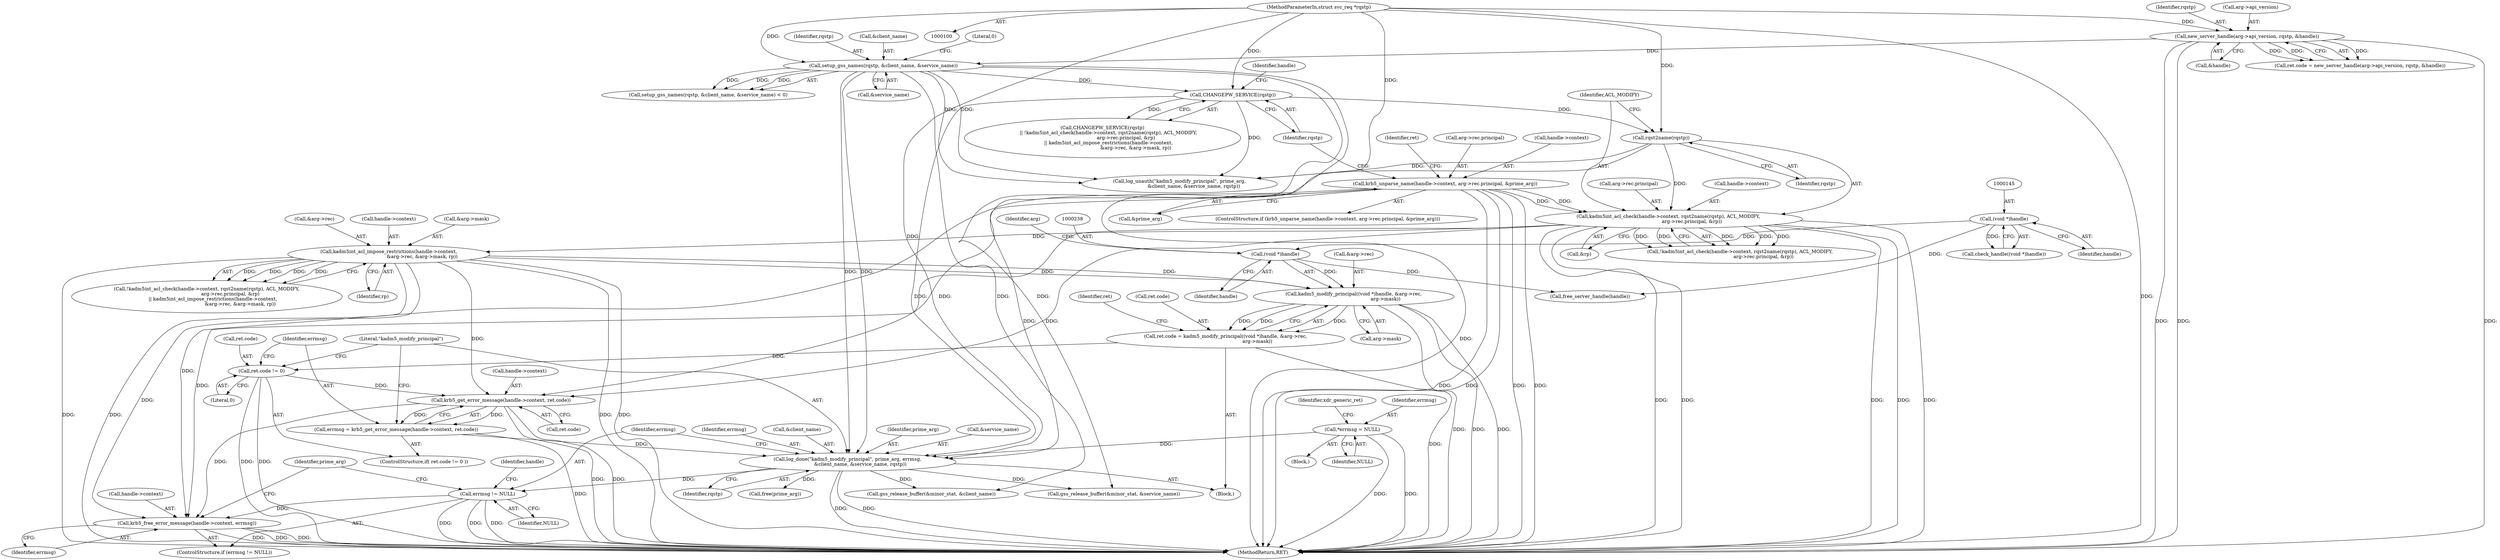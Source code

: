 digraph "0_krb5_83ed75feba32e46f736fcce0d96a0445f29b96c2_16@API" {
"1000275" [label="(Call,krb5_free_error_message(handle->context, errmsg))"];
"1000189" [label="(Call,kadm5int_acl_check(handle->context, rqst2name(rqstp), ACL_MODIFY,\n                               arg->rec.principal, &rp))"];
"1000165" [label="(Call,krb5_unparse_name(handle->context, arg->rec.principal, &prime_arg))"];
"1000193" [label="(Call,rqst2name(rqstp))"];
"1000185" [label="(Call,CHANGEPW_SERVICE(rqstp))"];
"1000150" [label="(Call,setup_gss_names(rqstp, &client_name, &service_name))"];
"1000130" [label="(Call,new_server_handle(arg->api_version, rqstp, &handle))"];
"1000102" [label="(MethodParameterIn,struct svc_req *rqstp)"];
"1000255" [label="(Call,krb5_get_error_message(handle->context, ret.code))"];
"1000203" [label="(Call,kadm5int_acl_impose_restrictions(handle->context,\n                                            &arg->rec, &arg->mask, rp))"];
"1000248" [label="(Call,ret.code != 0)"];
"1000232" [label="(Call,ret.code = kadm5_modify_principal((void *)handle, &arg->rec,\n                                          arg->mask))"];
"1000236" [label="(Call,kadm5_modify_principal((void *)handle, &arg->rec,\n                                          arg->mask))"];
"1000237" [label="(Call,(void *)handle)"];
"1000144" [label="(Call,(void *)handle)"];
"1000272" [label="(Call,errmsg != NULL)"];
"1000262" [label="(Call,log_done(\"kadm5_modify_principal\", prime_arg, errmsg,\n                 &client_name, &service_name, rqstp))"];
"1000253" [label="(Call,errmsg = krb5_get_error_message(handle->context, ret.code))"];
"1000118" [label="(Call,*errmsg = NULL)"];
"1000122" [label="(Identifier,xdr_generic_ret)"];
"1000131" [label="(Call,arg->api_version)"];
"1000174" [label="(Call,&prime_arg)"];
"1000259" [label="(Call,ret.code)"];
"1000146" [label="(Identifier,handle)"];
"1000237" [label="(Call,(void *)handle)"];
"1000196" [label="(Call,arg->rec.principal)"];
"1000211" [label="(Call,&arg->mask)"];
"1000279" [label="(Identifier,errmsg)"];
"1000232" [label="(Call,ret.code = kadm5_modify_principal((void *)handle, &arg->rec,\n                                          arg->mask))"];
"1000118" [label="(Call,*errmsg = NULL)"];
"1000193" [label="(Call,rqst2name(rqstp))"];
"1000130" [label="(Call,new_server_handle(arg->api_version, rqstp, &handle))"];
"1000143" [label="(Call,check_handle((void *)handle))"];
"1000236" [label="(Call,kadm5_modify_principal((void *)handle, &arg->rec,\n                                          arg->mask))"];
"1000102" [label="(MethodParameterIn,struct svc_req *rqstp)"];
"1000262" [label="(Call,log_done(\"kadm5_modify_principal\", prime_arg, errmsg,\n                 &client_name, &service_name, rqstp))"];
"1000250" [label="(Identifier,ret)"];
"1000255" [label="(Call,krb5_get_error_message(handle->context, ret.code))"];
"1000151" [label="(Identifier,rqstp)"];
"1000273" [label="(Identifier,errmsg)"];
"1000270" [label="(Identifier,rqstp)"];
"1000247" [label="(ControlStructure,if( ret.code != 0 ))"];
"1000239" [label="(Identifier,handle)"];
"1000264" [label="(Identifier,prime_arg)"];
"1000179" [label="(Identifier,ret)"];
"1000190" [label="(Call,handle->context)"];
"1000244" [label="(Call,arg->mask)"];
"1000298" [label="(MethodReturn,RET)"];
"1000169" [label="(Call,arg->rec.principal)"];
"1000120" [label="(Identifier,NULL)"];
"1000191" [label="(Identifier,handle)"];
"1000274" [label="(Identifier,NULL)"];
"1000288" [label="(Call,gss_release_buffer(&minor_stat, &service_name))"];
"1000263" [label="(Literal,\"kadm5_modify_principal\")"];
"1000203" [label="(Call,kadm5int_acl_impose_restrictions(handle->context,\n                                            &arg->rec, &arg->mask, rp))"];
"1000253" [label="(Call,errmsg = krb5_get_error_message(handle->context, ret.code))"];
"1000189" [label="(Call,kadm5int_acl_check(handle->context, rqst2name(rqstp), ACL_MODIFY,\n                               arg->rec.principal, &rp))"];
"1000184" [label="(Call,CHANGEPW_SERVICE(rqstp)\n        || !kadm5int_acl_check(handle->context, rqst2name(rqstp), ACL_MODIFY,\n                               arg->rec.principal, &rp)\n        || kadm5int_acl_impose_restrictions(handle->context,\n                                            &arg->rec, &arg->mask, rp))"];
"1000187" [label="(Call,!kadm5int_acl_check(handle->context, rqst2name(rqstp), ACL_MODIFY,\n                               arg->rec.principal, &rp)\n        || kadm5int_acl_impose_restrictions(handle->context,\n                                            &arg->rec, &arg->mask, rp))"];
"1000152" [label="(Call,&client_name)"];
"1000215" [label="(Identifier,rp)"];
"1000242" [label="(Identifier,arg)"];
"1000103" [label="(Block,)"];
"1000272" [label="(Call,errmsg != NULL)"];
"1000150" [label="(Call,setup_gss_names(rqstp, &client_name, &service_name))"];
"1000276" [label="(Call,handle->context)"];
"1000256" [label="(Call,handle->context)"];
"1000195" [label="(Identifier,ACL_MODIFY)"];
"1000249" [label="(Call,ret.code)"];
"1000254" [label="(Identifier,errmsg)"];
"1000271" [label="(ControlStructure,if (errmsg != NULL))"];
"1000188" [label="(Call,!kadm5int_acl_check(handle->context, rqst2name(rqstp), ACL_MODIFY,\n                               arg->rec.principal, &rp))"];
"1000240" [label="(Call,&arg->rec)"];
"1000293" [label="(Call,free_server_handle(handle))"];
"1000281" [label="(Identifier,prime_arg)"];
"1000165" [label="(Call,krb5_unparse_name(handle->context, arg->rec.principal, &prime_arg))"];
"1000233" [label="(Call,ret.code)"];
"1000156" [label="(Literal,0)"];
"1000283" [label="(Call,gss_release_buffer(&minor_stat, &client_name))"];
"1000248" [label="(Call,ret.code != 0)"];
"1000166" [label="(Call,handle->context)"];
"1000134" [label="(Identifier,rqstp)"];
"1000280" [label="(Call,free(prime_arg))"];
"1000185" [label="(Call,CHANGEPW_SERVICE(rqstp))"];
"1000207" [label="(Call,&arg->rec)"];
"1000275" [label="(Call,krb5_free_error_message(handle->context, errmsg))"];
"1000194" [label="(Identifier,rqstp)"];
"1000119" [label="(Identifier,errmsg)"];
"1000231" [label="(Block,)"];
"1000204" [label="(Call,handle->context)"];
"1000186" [label="(Identifier,rqstp)"];
"1000144" [label="(Call,(void *)handle)"];
"1000201" [label="(Call,&rp)"];
"1000222" [label="(Call,log_unauth(\"kadm5_modify_principal\", prime_arg,\n                   &client_name, &service_name, rqstp))"];
"1000252" [label="(Literal,0)"];
"1000154" [label="(Call,&service_name)"];
"1000277" [label="(Identifier,handle)"];
"1000149" [label="(Call,setup_gss_names(rqstp, &client_name, &service_name) < 0)"];
"1000268" [label="(Call,&service_name)"];
"1000135" [label="(Call,&handle)"];
"1000164" [label="(ControlStructure,if (krb5_unparse_name(handle->context, arg->rec.principal, &prime_arg)))"];
"1000265" [label="(Identifier,errmsg)"];
"1000126" [label="(Call,ret.code = new_server_handle(arg->api_version, rqstp, &handle))"];
"1000266" [label="(Call,&client_name)"];
"1000275" -> "1000271"  [label="AST: "];
"1000275" -> "1000279"  [label="CFG: "];
"1000276" -> "1000275"  [label="AST: "];
"1000279" -> "1000275"  [label="AST: "];
"1000281" -> "1000275"  [label="CFG: "];
"1000275" -> "1000298"  [label="DDG: "];
"1000275" -> "1000298"  [label="DDG: "];
"1000275" -> "1000298"  [label="DDG: "];
"1000189" -> "1000275"  [label="DDG: "];
"1000165" -> "1000275"  [label="DDG: "];
"1000255" -> "1000275"  [label="DDG: "];
"1000203" -> "1000275"  [label="DDG: "];
"1000272" -> "1000275"  [label="DDG: "];
"1000189" -> "1000188"  [label="AST: "];
"1000189" -> "1000201"  [label="CFG: "];
"1000190" -> "1000189"  [label="AST: "];
"1000193" -> "1000189"  [label="AST: "];
"1000195" -> "1000189"  [label="AST: "];
"1000196" -> "1000189"  [label="AST: "];
"1000201" -> "1000189"  [label="AST: "];
"1000188" -> "1000189"  [label="CFG: "];
"1000189" -> "1000298"  [label="DDG: "];
"1000189" -> "1000298"  [label="DDG: "];
"1000189" -> "1000298"  [label="DDG: "];
"1000189" -> "1000298"  [label="DDG: "];
"1000189" -> "1000298"  [label="DDG: "];
"1000189" -> "1000188"  [label="DDG: "];
"1000189" -> "1000188"  [label="DDG: "];
"1000189" -> "1000188"  [label="DDG: "];
"1000189" -> "1000188"  [label="DDG: "];
"1000189" -> "1000188"  [label="DDG: "];
"1000165" -> "1000189"  [label="DDG: "];
"1000165" -> "1000189"  [label="DDG: "];
"1000193" -> "1000189"  [label="DDG: "];
"1000189" -> "1000203"  [label="DDG: "];
"1000189" -> "1000255"  [label="DDG: "];
"1000165" -> "1000164"  [label="AST: "];
"1000165" -> "1000174"  [label="CFG: "];
"1000166" -> "1000165"  [label="AST: "];
"1000169" -> "1000165"  [label="AST: "];
"1000174" -> "1000165"  [label="AST: "];
"1000179" -> "1000165"  [label="CFG: "];
"1000186" -> "1000165"  [label="CFG: "];
"1000165" -> "1000298"  [label="DDG: "];
"1000165" -> "1000298"  [label="DDG: "];
"1000165" -> "1000298"  [label="DDG: "];
"1000165" -> "1000298"  [label="DDG: "];
"1000165" -> "1000255"  [label="DDG: "];
"1000193" -> "1000194"  [label="CFG: "];
"1000194" -> "1000193"  [label="AST: "];
"1000195" -> "1000193"  [label="CFG: "];
"1000185" -> "1000193"  [label="DDG: "];
"1000102" -> "1000193"  [label="DDG: "];
"1000193" -> "1000222"  [label="DDG: "];
"1000193" -> "1000262"  [label="DDG: "];
"1000185" -> "1000184"  [label="AST: "];
"1000185" -> "1000186"  [label="CFG: "];
"1000186" -> "1000185"  [label="AST: "];
"1000191" -> "1000185"  [label="CFG: "];
"1000184" -> "1000185"  [label="CFG: "];
"1000185" -> "1000184"  [label="DDG: "];
"1000150" -> "1000185"  [label="DDG: "];
"1000102" -> "1000185"  [label="DDG: "];
"1000185" -> "1000222"  [label="DDG: "];
"1000185" -> "1000262"  [label="DDG: "];
"1000150" -> "1000149"  [label="AST: "];
"1000150" -> "1000154"  [label="CFG: "];
"1000151" -> "1000150"  [label="AST: "];
"1000152" -> "1000150"  [label="AST: "];
"1000154" -> "1000150"  [label="AST: "];
"1000156" -> "1000150"  [label="CFG: "];
"1000150" -> "1000298"  [label="DDG: "];
"1000150" -> "1000149"  [label="DDG: "];
"1000150" -> "1000149"  [label="DDG: "];
"1000150" -> "1000149"  [label="DDG: "];
"1000130" -> "1000150"  [label="DDG: "];
"1000102" -> "1000150"  [label="DDG: "];
"1000150" -> "1000222"  [label="DDG: "];
"1000150" -> "1000222"  [label="DDG: "];
"1000150" -> "1000262"  [label="DDG: "];
"1000150" -> "1000262"  [label="DDG: "];
"1000150" -> "1000283"  [label="DDG: "];
"1000150" -> "1000288"  [label="DDG: "];
"1000130" -> "1000126"  [label="AST: "];
"1000130" -> "1000135"  [label="CFG: "];
"1000131" -> "1000130"  [label="AST: "];
"1000134" -> "1000130"  [label="AST: "];
"1000135" -> "1000130"  [label="AST: "];
"1000126" -> "1000130"  [label="CFG: "];
"1000130" -> "1000298"  [label="DDG: "];
"1000130" -> "1000298"  [label="DDG: "];
"1000130" -> "1000298"  [label="DDG: "];
"1000130" -> "1000126"  [label="DDG: "];
"1000130" -> "1000126"  [label="DDG: "];
"1000130" -> "1000126"  [label="DDG: "];
"1000102" -> "1000130"  [label="DDG: "];
"1000102" -> "1000100"  [label="AST: "];
"1000102" -> "1000298"  [label="DDG: "];
"1000102" -> "1000222"  [label="DDG: "];
"1000102" -> "1000262"  [label="DDG: "];
"1000255" -> "1000253"  [label="AST: "];
"1000255" -> "1000259"  [label="CFG: "];
"1000256" -> "1000255"  [label="AST: "];
"1000259" -> "1000255"  [label="AST: "];
"1000253" -> "1000255"  [label="CFG: "];
"1000255" -> "1000298"  [label="DDG: "];
"1000255" -> "1000298"  [label="DDG: "];
"1000255" -> "1000253"  [label="DDG: "];
"1000255" -> "1000253"  [label="DDG: "];
"1000203" -> "1000255"  [label="DDG: "];
"1000248" -> "1000255"  [label="DDG: "];
"1000203" -> "1000187"  [label="AST: "];
"1000203" -> "1000215"  [label="CFG: "];
"1000204" -> "1000203"  [label="AST: "];
"1000207" -> "1000203"  [label="AST: "];
"1000211" -> "1000203"  [label="AST: "];
"1000215" -> "1000203"  [label="AST: "];
"1000187" -> "1000203"  [label="CFG: "];
"1000203" -> "1000298"  [label="DDG: "];
"1000203" -> "1000298"  [label="DDG: "];
"1000203" -> "1000298"  [label="DDG: "];
"1000203" -> "1000298"  [label="DDG: "];
"1000203" -> "1000187"  [label="DDG: "];
"1000203" -> "1000187"  [label="DDG: "];
"1000203" -> "1000187"  [label="DDG: "];
"1000203" -> "1000187"  [label="DDG: "];
"1000203" -> "1000236"  [label="DDG: "];
"1000203" -> "1000236"  [label="DDG: "];
"1000248" -> "1000247"  [label="AST: "];
"1000248" -> "1000252"  [label="CFG: "];
"1000249" -> "1000248"  [label="AST: "];
"1000252" -> "1000248"  [label="AST: "];
"1000254" -> "1000248"  [label="CFG: "];
"1000263" -> "1000248"  [label="CFG: "];
"1000248" -> "1000298"  [label="DDG: "];
"1000248" -> "1000298"  [label="DDG: "];
"1000232" -> "1000248"  [label="DDG: "];
"1000232" -> "1000231"  [label="AST: "];
"1000232" -> "1000236"  [label="CFG: "];
"1000233" -> "1000232"  [label="AST: "];
"1000236" -> "1000232"  [label="AST: "];
"1000250" -> "1000232"  [label="CFG: "];
"1000232" -> "1000298"  [label="DDG: "];
"1000236" -> "1000232"  [label="DDG: "];
"1000236" -> "1000232"  [label="DDG: "];
"1000236" -> "1000232"  [label="DDG: "];
"1000236" -> "1000244"  [label="CFG: "];
"1000237" -> "1000236"  [label="AST: "];
"1000240" -> "1000236"  [label="AST: "];
"1000244" -> "1000236"  [label="AST: "];
"1000236" -> "1000298"  [label="DDG: "];
"1000236" -> "1000298"  [label="DDG: "];
"1000236" -> "1000298"  [label="DDG: "];
"1000237" -> "1000236"  [label="DDG: "];
"1000237" -> "1000239"  [label="CFG: "];
"1000238" -> "1000237"  [label="AST: "];
"1000239" -> "1000237"  [label="AST: "];
"1000242" -> "1000237"  [label="CFG: "];
"1000144" -> "1000237"  [label="DDG: "];
"1000237" -> "1000293"  [label="DDG: "];
"1000144" -> "1000143"  [label="AST: "];
"1000144" -> "1000146"  [label="CFG: "];
"1000145" -> "1000144"  [label="AST: "];
"1000146" -> "1000144"  [label="AST: "];
"1000143" -> "1000144"  [label="CFG: "];
"1000144" -> "1000143"  [label="DDG: "];
"1000144" -> "1000293"  [label="DDG: "];
"1000272" -> "1000271"  [label="AST: "];
"1000272" -> "1000274"  [label="CFG: "];
"1000273" -> "1000272"  [label="AST: "];
"1000274" -> "1000272"  [label="AST: "];
"1000277" -> "1000272"  [label="CFG: "];
"1000281" -> "1000272"  [label="CFG: "];
"1000272" -> "1000298"  [label="DDG: "];
"1000272" -> "1000298"  [label="DDG: "];
"1000272" -> "1000298"  [label="DDG: "];
"1000262" -> "1000272"  [label="DDG: "];
"1000262" -> "1000231"  [label="AST: "];
"1000262" -> "1000270"  [label="CFG: "];
"1000263" -> "1000262"  [label="AST: "];
"1000264" -> "1000262"  [label="AST: "];
"1000265" -> "1000262"  [label="AST: "];
"1000266" -> "1000262"  [label="AST: "];
"1000268" -> "1000262"  [label="AST: "];
"1000270" -> "1000262"  [label="AST: "];
"1000273" -> "1000262"  [label="CFG: "];
"1000262" -> "1000298"  [label="DDG: "];
"1000262" -> "1000298"  [label="DDG: "];
"1000253" -> "1000262"  [label="DDG: "];
"1000118" -> "1000262"  [label="DDG: "];
"1000262" -> "1000280"  [label="DDG: "];
"1000262" -> "1000283"  [label="DDG: "];
"1000262" -> "1000288"  [label="DDG: "];
"1000253" -> "1000247"  [label="AST: "];
"1000254" -> "1000253"  [label="AST: "];
"1000263" -> "1000253"  [label="CFG: "];
"1000253" -> "1000298"  [label="DDG: "];
"1000118" -> "1000103"  [label="AST: "];
"1000118" -> "1000120"  [label="CFG: "];
"1000119" -> "1000118"  [label="AST: "];
"1000120" -> "1000118"  [label="AST: "];
"1000122" -> "1000118"  [label="CFG: "];
"1000118" -> "1000298"  [label="DDG: "];
"1000118" -> "1000298"  [label="DDG: "];
}
